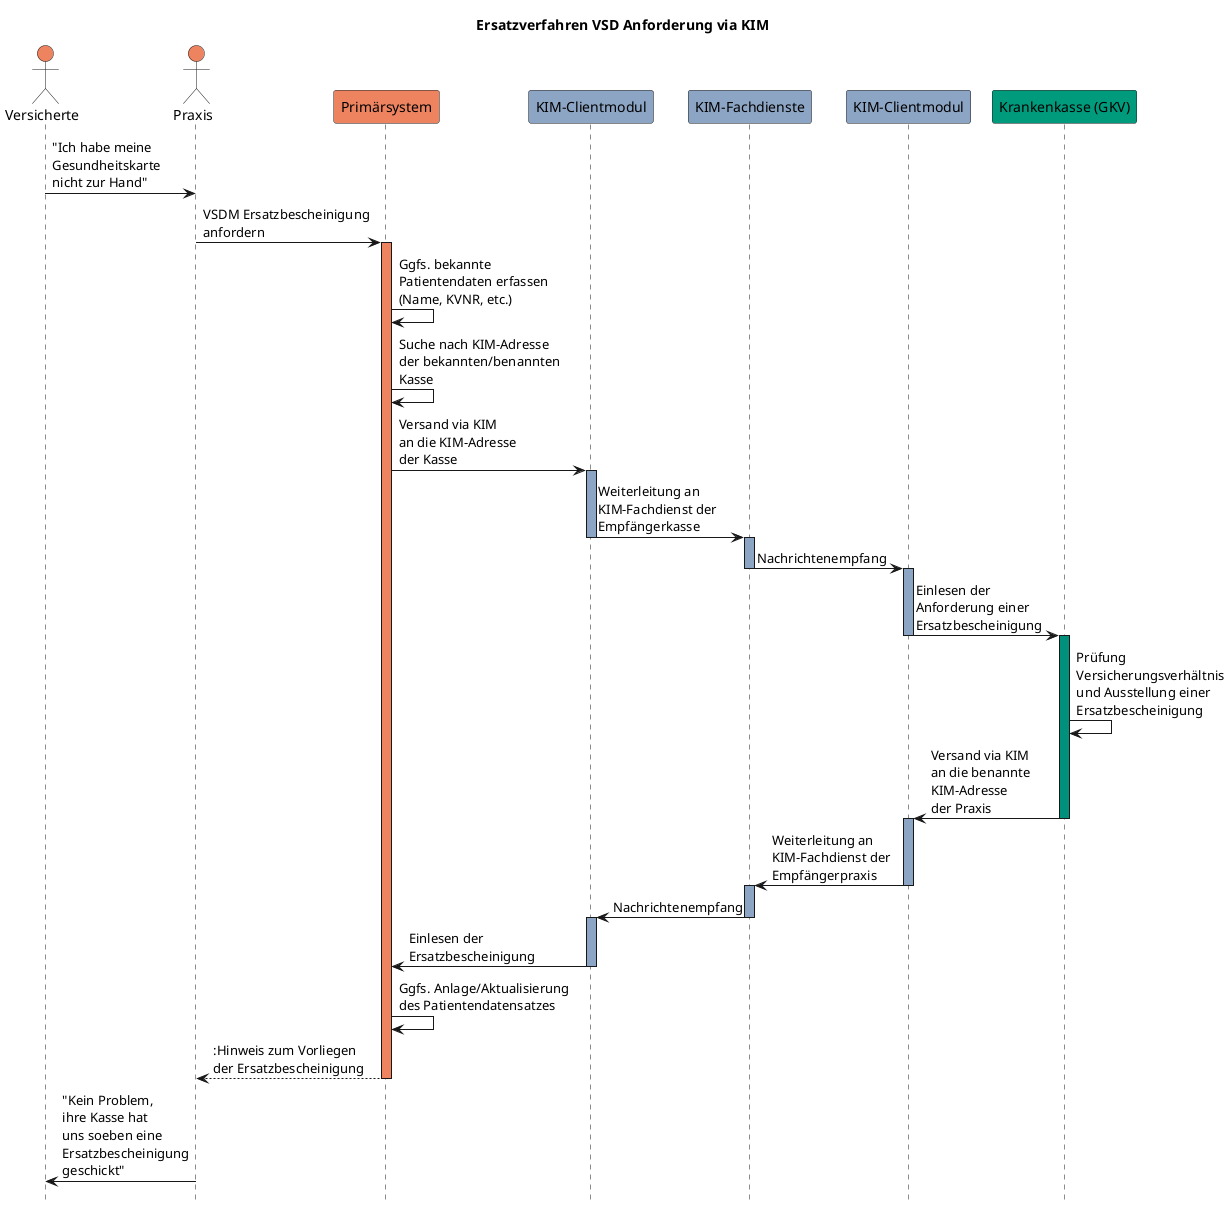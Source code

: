 @startuml gkv_ersatzverfahren
hide footbox
title Ersatzverfahren VSD Anforderung via KIM
actor Vers as "Versicherte" #ee8360
actor LE as "Praxis" #ee8360
participant PVS as "Primärsystem" #ee8360
participant KIMCM1 as "KIM-Clientmodul" #8da5c4
participant KIMFD as "KIM-Fachdienste" #8da5c4
participant KIMCM2 as "KIM-Clientmodul" #8da5c4
participant Kasse as "Krankenkasse (GKV)" #009a7c

Vers -> LE: "Ich habe meine\nGesundheitskarte\nnicht zur Hand"
LE -> PVS: VSDM Ersatzbescheinigung\nanfordern
activate PVS #ee8360
PVS -> PVS: Ggfs. bekannte\nPatientendaten erfassen\n(Name, KVNR, etc.)
PVS -> PVS: Suche nach KIM-Adresse\nder bekannten/benannten\nKasse
PVS -> KIMCM1: Versand via KIM\nan die KIM-Adresse\nder Kasse
activate KIMCM1 #8da5c4
KIMCM1 -> KIMFD: Weiterleitung an\nKIM-Fachdienst der\nEmpfängerkasse
deactivate KIMCM1
activate KIMFD #8da5c4
KIMFD -> KIMCM2: Nachrichtenempfang
deactivate KIMFD
activate KIMCM2 #8da5c4
KIMCM2 -> Kasse: Einlesen der\nAnforderung einer\nErsatzbescheinigung
deactivate KIMCM2
activate Kasse #00907c
Kasse -> Kasse: Prüfung\nVersicherungsverhältnis\nund Ausstellung einer\nErsatzbescheinigung
Kasse -> KIMCM2: Versand via KIM\nan die benannte\nKIM-Adresse\nder Praxis
deactivate Kasse
activate KIMCM2 #8da5c4
KIMCM2 -> KIMFD: Weiterleitung an\nKIM-Fachdienst der\nEmpfängerpraxis
deactivate KIMCM2
activate KIMFD #8da5c4
KIMFD -> KIMCM1: Nachrichtenempfang
deactivate KIMFD
activate KIMCM1 #8da5c4
KIMCM1 -> PVS: Einlesen der\nErsatzbescheinigung
deactivate KIMCM1
PVS -> PVS: Ggfs. Anlage/Aktualisierung\ndes Patientendatensatzes
PVS --> LE: :Hinweis zum Vorliegen\nder Ersatzbescheinigung
deactivate PVS
LE -> Vers: "Kein Problem,\nihre Kasse hat\nuns soeben eine\nErsatzbescheinigung\ngeschickt"

@enduml